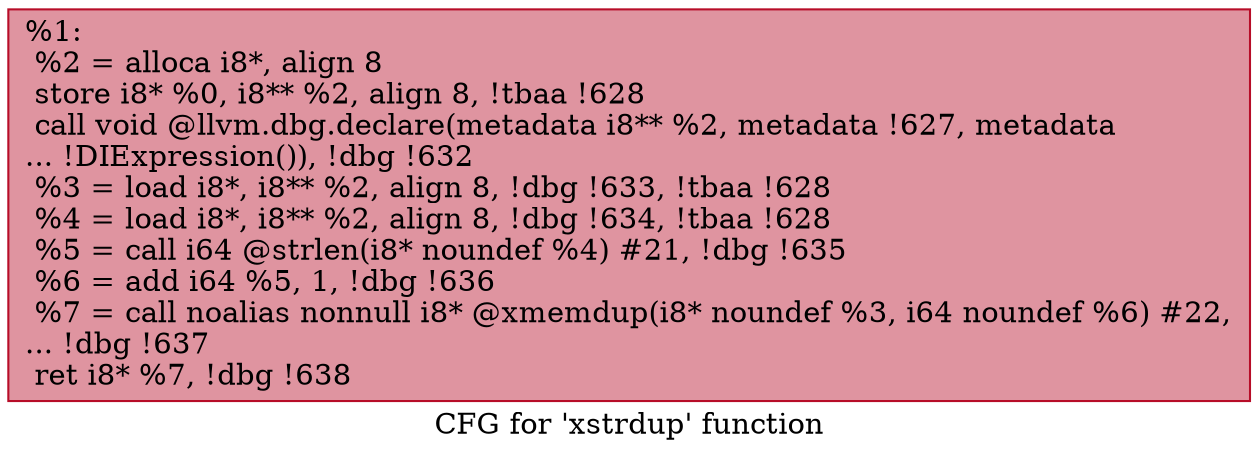 digraph "CFG for 'xstrdup' function" {
	label="CFG for 'xstrdup' function";

	Node0x9efa90 [shape=record,color="#b70d28ff", style=filled, fillcolor="#b70d2870",label="{%1:\l  %2 = alloca i8*, align 8\l  store i8* %0, i8** %2, align 8, !tbaa !628\l  call void @llvm.dbg.declare(metadata i8** %2, metadata !627, metadata\l... !DIExpression()), !dbg !632\l  %3 = load i8*, i8** %2, align 8, !dbg !633, !tbaa !628\l  %4 = load i8*, i8** %2, align 8, !dbg !634, !tbaa !628\l  %5 = call i64 @strlen(i8* noundef %4) #21, !dbg !635\l  %6 = add i64 %5, 1, !dbg !636\l  %7 = call noalias nonnull i8* @xmemdup(i8* noundef %3, i64 noundef %6) #22,\l... !dbg !637\l  ret i8* %7, !dbg !638\l}"];
}
